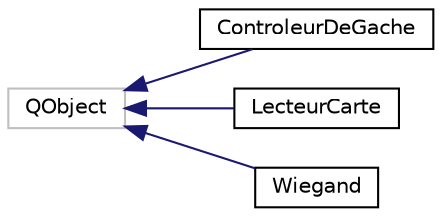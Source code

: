 digraph "Graphe hiérarchique des classes"
{
  edge [fontname="Helvetica",fontsize="10",labelfontname="Helvetica",labelfontsize="10"];
  node [fontname="Helvetica",fontsize="10",shape=record];
  rankdir="LR";
  Node4 [label="QObject",height=0.2,width=0.4,color="grey75", fillcolor="white", style="filled"];
  Node4 -> Node0 [dir="back",color="midnightblue",fontsize="10",style="solid",fontname="Helvetica"];
  Node0 [label="ControleurDeGache",height=0.2,width=0.4,color="black", fillcolor="white", style="filled",URL="$class_controleur_de_gache.html"];
  Node4 -> Node6 [dir="back",color="midnightblue",fontsize="10",style="solid",fontname="Helvetica"];
  Node6 [label="LecteurCarte",height=0.2,width=0.4,color="black", fillcolor="white", style="filled",URL="$class_lecteur_carte.html"];
  Node4 -> Node7 [dir="back",color="midnightblue",fontsize="10",style="solid",fontname="Helvetica"];
  Node7 [label="Wiegand",height=0.2,width=0.4,color="black", fillcolor="white", style="filled",URL="$class_wiegand.html"];
}
